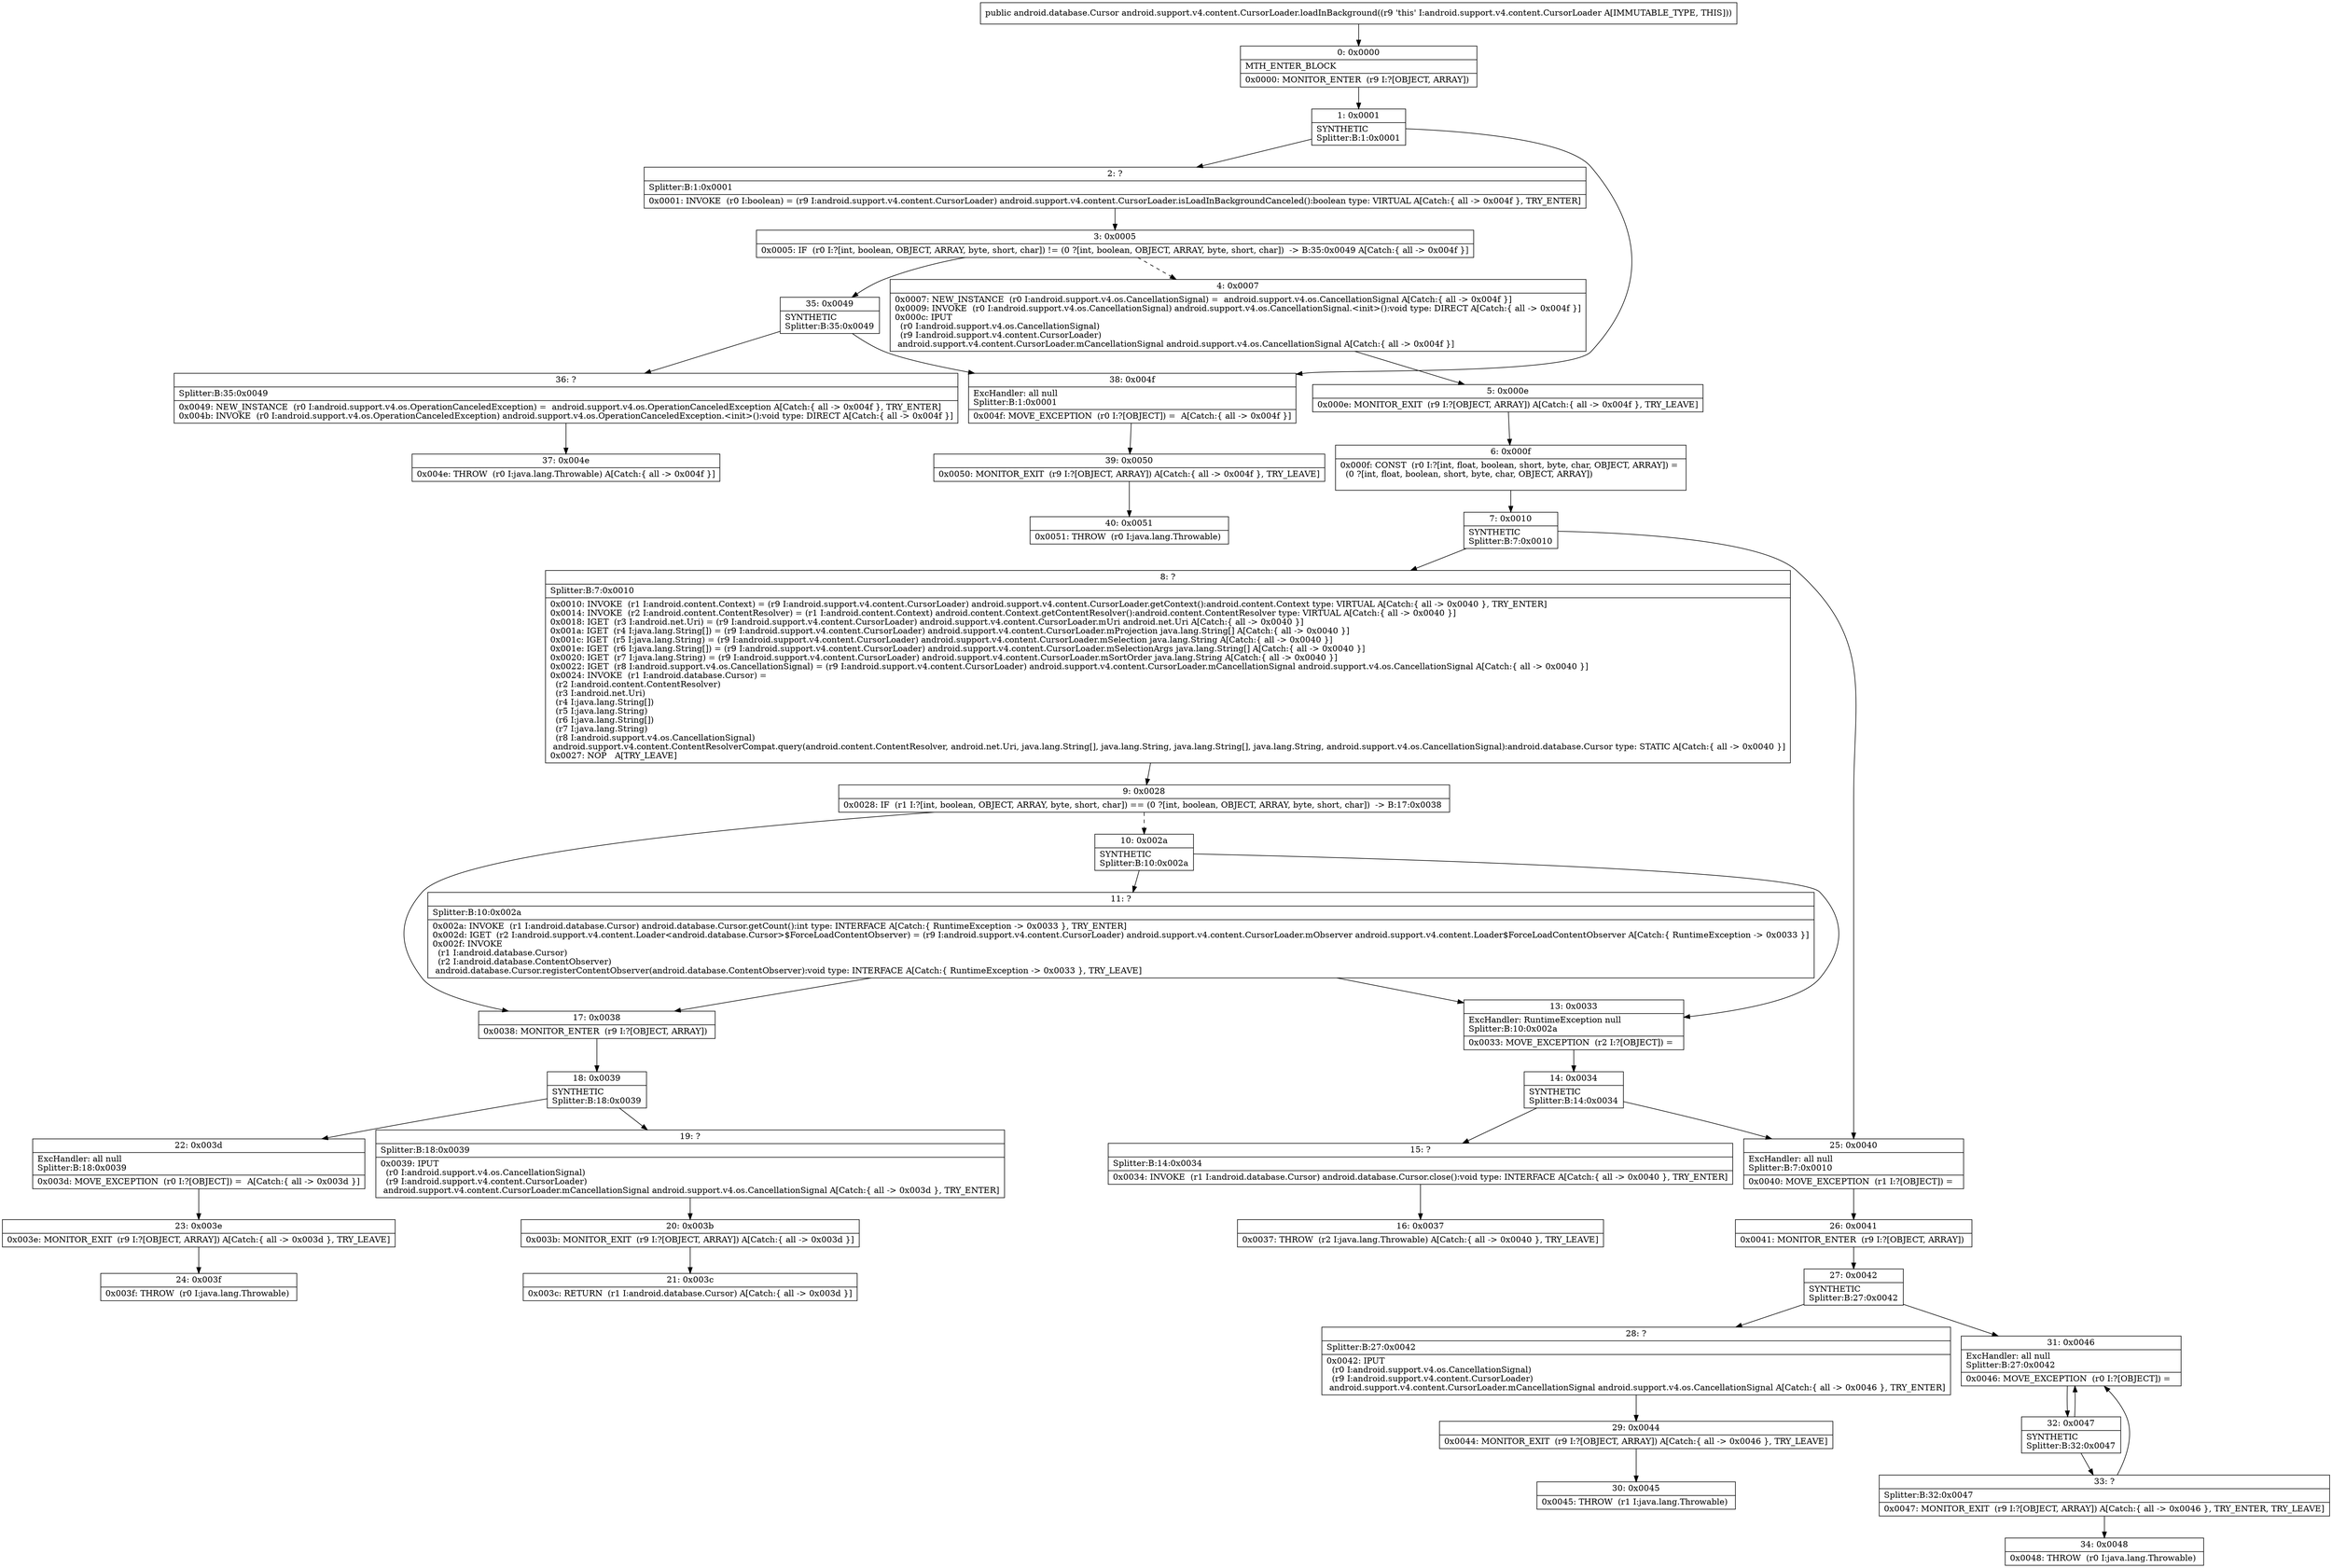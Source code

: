 digraph "CFG forandroid.support.v4.content.CursorLoader.loadInBackground()Landroid\/database\/Cursor;" {
Node_0 [shape=record,label="{0\:\ 0x0000|MTH_ENTER_BLOCK\l|0x0000: MONITOR_ENTER  (r9 I:?[OBJECT, ARRAY]) \l}"];
Node_1 [shape=record,label="{1\:\ 0x0001|SYNTHETIC\lSplitter:B:1:0x0001\l}"];
Node_2 [shape=record,label="{2\:\ ?|Splitter:B:1:0x0001\l|0x0001: INVOKE  (r0 I:boolean) = (r9 I:android.support.v4.content.CursorLoader) android.support.v4.content.CursorLoader.isLoadInBackgroundCanceled():boolean type: VIRTUAL A[Catch:\{ all \-\> 0x004f \}, TRY_ENTER]\l}"];
Node_3 [shape=record,label="{3\:\ 0x0005|0x0005: IF  (r0 I:?[int, boolean, OBJECT, ARRAY, byte, short, char]) != (0 ?[int, boolean, OBJECT, ARRAY, byte, short, char])  \-\> B:35:0x0049 A[Catch:\{ all \-\> 0x004f \}]\l}"];
Node_4 [shape=record,label="{4\:\ 0x0007|0x0007: NEW_INSTANCE  (r0 I:android.support.v4.os.CancellationSignal) =  android.support.v4.os.CancellationSignal A[Catch:\{ all \-\> 0x004f \}]\l0x0009: INVOKE  (r0 I:android.support.v4.os.CancellationSignal) android.support.v4.os.CancellationSignal.\<init\>():void type: DIRECT A[Catch:\{ all \-\> 0x004f \}]\l0x000c: IPUT  \l  (r0 I:android.support.v4.os.CancellationSignal)\l  (r9 I:android.support.v4.content.CursorLoader)\l android.support.v4.content.CursorLoader.mCancellationSignal android.support.v4.os.CancellationSignal A[Catch:\{ all \-\> 0x004f \}]\l}"];
Node_5 [shape=record,label="{5\:\ 0x000e|0x000e: MONITOR_EXIT  (r9 I:?[OBJECT, ARRAY]) A[Catch:\{ all \-\> 0x004f \}, TRY_LEAVE]\l}"];
Node_6 [shape=record,label="{6\:\ 0x000f|0x000f: CONST  (r0 I:?[int, float, boolean, short, byte, char, OBJECT, ARRAY]) = \l  (0 ?[int, float, boolean, short, byte, char, OBJECT, ARRAY])\l \l}"];
Node_7 [shape=record,label="{7\:\ 0x0010|SYNTHETIC\lSplitter:B:7:0x0010\l}"];
Node_8 [shape=record,label="{8\:\ ?|Splitter:B:7:0x0010\l|0x0010: INVOKE  (r1 I:android.content.Context) = (r9 I:android.support.v4.content.CursorLoader) android.support.v4.content.CursorLoader.getContext():android.content.Context type: VIRTUAL A[Catch:\{ all \-\> 0x0040 \}, TRY_ENTER]\l0x0014: INVOKE  (r2 I:android.content.ContentResolver) = (r1 I:android.content.Context) android.content.Context.getContentResolver():android.content.ContentResolver type: VIRTUAL A[Catch:\{ all \-\> 0x0040 \}]\l0x0018: IGET  (r3 I:android.net.Uri) = (r9 I:android.support.v4.content.CursorLoader) android.support.v4.content.CursorLoader.mUri android.net.Uri A[Catch:\{ all \-\> 0x0040 \}]\l0x001a: IGET  (r4 I:java.lang.String[]) = (r9 I:android.support.v4.content.CursorLoader) android.support.v4.content.CursorLoader.mProjection java.lang.String[] A[Catch:\{ all \-\> 0x0040 \}]\l0x001c: IGET  (r5 I:java.lang.String) = (r9 I:android.support.v4.content.CursorLoader) android.support.v4.content.CursorLoader.mSelection java.lang.String A[Catch:\{ all \-\> 0x0040 \}]\l0x001e: IGET  (r6 I:java.lang.String[]) = (r9 I:android.support.v4.content.CursorLoader) android.support.v4.content.CursorLoader.mSelectionArgs java.lang.String[] A[Catch:\{ all \-\> 0x0040 \}]\l0x0020: IGET  (r7 I:java.lang.String) = (r9 I:android.support.v4.content.CursorLoader) android.support.v4.content.CursorLoader.mSortOrder java.lang.String A[Catch:\{ all \-\> 0x0040 \}]\l0x0022: IGET  (r8 I:android.support.v4.os.CancellationSignal) = (r9 I:android.support.v4.content.CursorLoader) android.support.v4.content.CursorLoader.mCancellationSignal android.support.v4.os.CancellationSignal A[Catch:\{ all \-\> 0x0040 \}]\l0x0024: INVOKE  (r1 I:android.database.Cursor) = \l  (r2 I:android.content.ContentResolver)\l  (r3 I:android.net.Uri)\l  (r4 I:java.lang.String[])\l  (r5 I:java.lang.String)\l  (r6 I:java.lang.String[])\l  (r7 I:java.lang.String)\l  (r8 I:android.support.v4.os.CancellationSignal)\l android.support.v4.content.ContentResolverCompat.query(android.content.ContentResolver, android.net.Uri, java.lang.String[], java.lang.String, java.lang.String[], java.lang.String, android.support.v4.os.CancellationSignal):android.database.Cursor type: STATIC A[Catch:\{ all \-\> 0x0040 \}]\l0x0027: NOP   A[TRY_LEAVE]\l}"];
Node_9 [shape=record,label="{9\:\ 0x0028|0x0028: IF  (r1 I:?[int, boolean, OBJECT, ARRAY, byte, short, char]) == (0 ?[int, boolean, OBJECT, ARRAY, byte, short, char])  \-\> B:17:0x0038 \l}"];
Node_10 [shape=record,label="{10\:\ 0x002a|SYNTHETIC\lSplitter:B:10:0x002a\l}"];
Node_11 [shape=record,label="{11\:\ ?|Splitter:B:10:0x002a\l|0x002a: INVOKE  (r1 I:android.database.Cursor) android.database.Cursor.getCount():int type: INTERFACE A[Catch:\{ RuntimeException \-\> 0x0033 \}, TRY_ENTER]\l0x002d: IGET  (r2 I:android.support.v4.content.Loader\<android.database.Cursor\>$ForceLoadContentObserver) = (r9 I:android.support.v4.content.CursorLoader) android.support.v4.content.CursorLoader.mObserver android.support.v4.content.Loader$ForceLoadContentObserver A[Catch:\{ RuntimeException \-\> 0x0033 \}]\l0x002f: INVOKE  \l  (r1 I:android.database.Cursor)\l  (r2 I:android.database.ContentObserver)\l android.database.Cursor.registerContentObserver(android.database.ContentObserver):void type: INTERFACE A[Catch:\{ RuntimeException \-\> 0x0033 \}, TRY_LEAVE]\l}"];
Node_13 [shape=record,label="{13\:\ 0x0033|ExcHandler: RuntimeException null\lSplitter:B:10:0x002a\l|0x0033: MOVE_EXCEPTION  (r2 I:?[OBJECT]) =  \l}"];
Node_14 [shape=record,label="{14\:\ 0x0034|SYNTHETIC\lSplitter:B:14:0x0034\l}"];
Node_15 [shape=record,label="{15\:\ ?|Splitter:B:14:0x0034\l|0x0034: INVOKE  (r1 I:android.database.Cursor) android.database.Cursor.close():void type: INTERFACE A[Catch:\{ all \-\> 0x0040 \}, TRY_ENTER]\l}"];
Node_16 [shape=record,label="{16\:\ 0x0037|0x0037: THROW  (r2 I:java.lang.Throwable) A[Catch:\{ all \-\> 0x0040 \}, TRY_LEAVE]\l}"];
Node_17 [shape=record,label="{17\:\ 0x0038|0x0038: MONITOR_ENTER  (r9 I:?[OBJECT, ARRAY]) \l}"];
Node_18 [shape=record,label="{18\:\ 0x0039|SYNTHETIC\lSplitter:B:18:0x0039\l}"];
Node_19 [shape=record,label="{19\:\ ?|Splitter:B:18:0x0039\l|0x0039: IPUT  \l  (r0 I:android.support.v4.os.CancellationSignal)\l  (r9 I:android.support.v4.content.CursorLoader)\l android.support.v4.content.CursorLoader.mCancellationSignal android.support.v4.os.CancellationSignal A[Catch:\{ all \-\> 0x003d \}, TRY_ENTER]\l}"];
Node_20 [shape=record,label="{20\:\ 0x003b|0x003b: MONITOR_EXIT  (r9 I:?[OBJECT, ARRAY]) A[Catch:\{ all \-\> 0x003d \}]\l}"];
Node_21 [shape=record,label="{21\:\ 0x003c|0x003c: RETURN  (r1 I:android.database.Cursor) A[Catch:\{ all \-\> 0x003d \}]\l}"];
Node_22 [shape=record,label="{22\:\ 0x003d|ExcHandler: all null\lSplitter:B:18:0x0039\l|0x003d: MOVE_EXCEPTION  (r0 I:?[OBJECT]) =  A[Catch:\{ all \-\> 0x003d \}]\l}"];
Node_23 [shape=record,label="{23\:\ 0x003e|0x003e: MONITOR_EXIT  (r9 I:?[OBJECT, ARRAY]) A[Catch:\{ all \-\> 0x003d \}, TRY_LEAVE]\l}"];
Node_24 [shape=record,label="{24\:\ 0x003f|0x003f: THROW  (r0 I:java.lang.Throwable) \l}"];
Node_25 [shape=record,label="{25\:\ 0x0040|ExcHandler: all null\lSplitter:B:7:0x0010\l|0x0040: MOVE_EXCEPTION  (r1 I:?[OBJECT]) =  \l}"];
Node_26 [shape=record,label="{26\:\ 0x0041|0x0041: MONITOR_ENTER  (r9 I:?[OBJECT, ARRAY]) \l}"];
Node_27 [shape=record,label="{27\:\ 0x0042|SYNTHETIC\lSplitter:B:27:0x0042\l}"];
Node_28 [shape=record,label="{28\:\ ?|Splitter:B:27:0x0042\l|0x0042: IPUT  \l  (r0 I:android.support.v4.os.CancellationSignal)\l  (r9 I:android.support.v4.content.CursorLoader)\l android.support.v4.content.CursorLoader.mCancellationSignal android.support.v4.os.CancellationSignal A[Catch:\{ all \-\> 0x0046 \}, TRY_ENTER]\l}"];
Node_29 [shape=record,label="{29\:\ 0x0044|0x0044: MONITOR_EXIT  (r9 I:?[OBJECT, ARRAY]) A[Catch:\{ all \-\> 0x0046 \}, TRY_LEAVE]\l}"];
Node_30 [shape=record,label="{30\:\ 0x0045|0x0045: THROW  (r1 I:java.lang.Throwable) \l}"];
Node_31 [shape=record,label="{31\:\ 0x0046|ExcHandler: all null\lSplitter:B:27:0x0042\l|0x0046: MOVE_EXCEPTION  (r0 I:?[OBJECT]) =  \l}"];
Node_32 [shape=record,label="{32\:\ 0x0047|SYNTHETIC\lSplitter:B:32:0x0047\l}"];
Node_33 [shape=record,label="{33\:\ ?|Splitter:B:32:0x0047\l|0x0047: MONITOR_EXIT  (r9 I:?[OBJECT, ARRAY]) A[Catch:\{ all \-\> 0x0046 \}, TRY_ENTER, TRY_LEAVE]\l}"];
Node_34 [shape=record,label="{34\:\ 0x0048|0x0048: THROW  (r0 I:java.lang.Throwable) \l}"];
Node_35 [shape=record,label="{35\:\ 0x0049|SYNTHETIC\lSplitter:B:35:0x0049\l}"];
Node_36 [shape=record,label="{36\:\ ?|Splitter:B:35:0x0049\l|0x0049: NEW_INSTANCE  (r0 I:android.support.v4.os.OperationCanceledException) =  android.support.v4.os.OperationCanceledException A[Catch:\{ all \-\> 0x004f \}, TRY_ENTER]\l0x004b: INVOKE  (r0 I:android.support.v4.os.OperationCanceledException) android.support.v4.os.OperationCanceledException.\<init\>():void type: DIRECT A[Catch:\{ all \-\> 0x004f \}]\l}"];
Node_37 [shape=record,label="{37\:\ 0x004e|0x004e: THROW  (r0 I:java.lang.Throwable) A[Catch:\{ all \-\> 0x004f \}]\l}"];
Node_38 [shape=record,label="{38\:\ 0x004f|ExcHandler: all null\lSplitter:B:1:0x0001\l|0x004f: MOVE_EXCEPTION  (r0 I:?[OBJECT]) =  A[Catch:\{ all \-\> 0x004f \}]\l}"];
Node_39 [shape=record,label="{39\:\ 0x0050|0x0050: MONITOR_EXIT  (r9 I:?[OBJECT, ARRAY]) A[Catch:\{ all \-\> 0x004f \}, TRY_LEAVE]\l}"];
Node_40 [shape=record,label="{40\:\ 0x0051|0x0051: THROW  (r0 I:java.lang.Throwable) \l}"];
MethodNode[shape=record,label="{public android.database.Cursor android.support.v4.content.CursorLoader.loadInBackground((r9 'this' I:android.support.v4.content.CursorLoader A[IMMUTABLE_TYPE, THIS])) }"];
MethodNode -> Node_0;
Node_0 -> Node_1;
Node_1 -> Node_2;
Node_1 -> Node_38;
Node_2 -> Node_3;
Node_3 -> Node_4[style=dashed];
Node_3 -> Node_35;
Node_4 -> Node_5;
Node_5 -> Node_6;
Node_6 -> Node_7;
Node_7 -> Node_8;
Node_7 -> Node_25;
Node_8 -> Node_9;
Node_9 -> Node_10[style=dashed];
Node_9 -> Node_17;
Node_10 -> Node_11;
Node_10 -> Node_13;
Node_11 -> Node_13;
Node_11 -> Node_17;
Node_13 -> Node_14;
Node_14 -> Node_15;
Node_14 -> Node_25;
Node_15 -> Node_16;
Node_17 -> Node_18;
Node_18 -> Node_19;
Node_18 -> Node_22;
Node_19 -> Node_20;
Node_20 -> Node_21;
Node_22 -> Node_23;
Node_23 -> Node_24;
Node_25 -> Node_26;
Node_26 -> Node_27;
Node_27 -> Node_28;
Node_27 -> Node_31;
Node_28 -> Node_29;
Node_29 -> Node_30;
Node_31 -> Node_32;
Node_32 -> Node_33;
Node_32 -> Node_31;
Node_33 -> Node_34;
Node_33 -> Node_31;
Node_35 -> Node_36;
Node_35 -> Node_38;
Node_36 -> Node_37;
Node_38 -> Node_39;
Node_39 -> Node_40;
}

